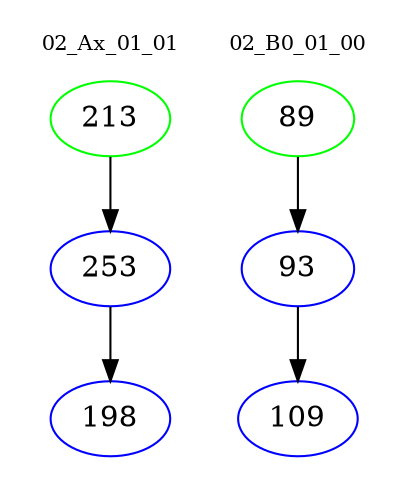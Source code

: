 digraph{
subgraph cluster_0 {
color = white
label = "02_Ax_01_01";
fontsize=10;
T0_213 [label="213", color="green"]
T0_213 -> T0_253 [color="black"]
T0_253 [label="253", color="blue"]
T0_253 -> T0_198 [color="black"]
T0_198 [label="198", color="blue"]
}
subgraph cluster_1 {
color = white
label = "02_B0_01_00";
fontsize=10;
T1_89 [label="89", color="green"]
T1_89 -> T1_93 [color="black"]
T1_93 [label="93", color="blue"]
T1_93 -> T1_109 [color="black"]
T1_109 [label="109", color="blue"]
}
}
